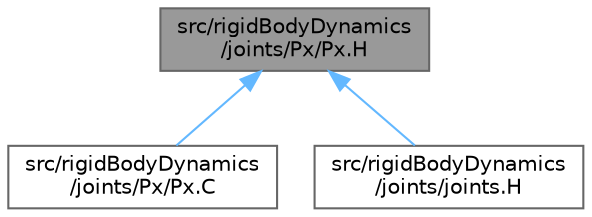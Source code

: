 digraph "src/rigidBodyDynamics/joints/Px/Px.H"
{
 // LATEX_PDF_SIZE
  bgcolor="transparent";
  edge [fontname=Helvetica,fontsize=10,labelfontname=Helvetica,labelfontsize=10];
  node [fontname=Helvetica,fontsize=10,shape=box,height=0.2,width=0.4];
  Node1 [id="Node000001",label="src/rigidBodyDynamics\l/joints/Px/Px.H",height=0.2,width=0.4,color="gray40", fillcolor="grey60", style="filled", fontcolor="black",tooltip=" "];
  Node1 -> Node2 [id="edge1_Node000001_Node000002",dir="back",color="steelblue1",style="solid",tooltip=" "];
  Node2 [id="Node000002",label="src/rigidBodyDynamics\l/joints/Px/Px.C",height=0.2,width=0.4,color="grey40", fillcolor="white", style="filled",URL="$Px_8C.html",tooltip=" "];
  Node1 -> Node3 [id="edge2_Node000001_Node000003",dir="back",color="steelblue1",style="solid",tooltip=" "];
  Node3 [id="Node000003",label="src/rigidBodyDynamics\l/joints/joints.H",height=0.2,width=0.4,color="grey40", fillcolor="white", style="filled",URL="$joints_8H.html",tooltip=" "];
}
